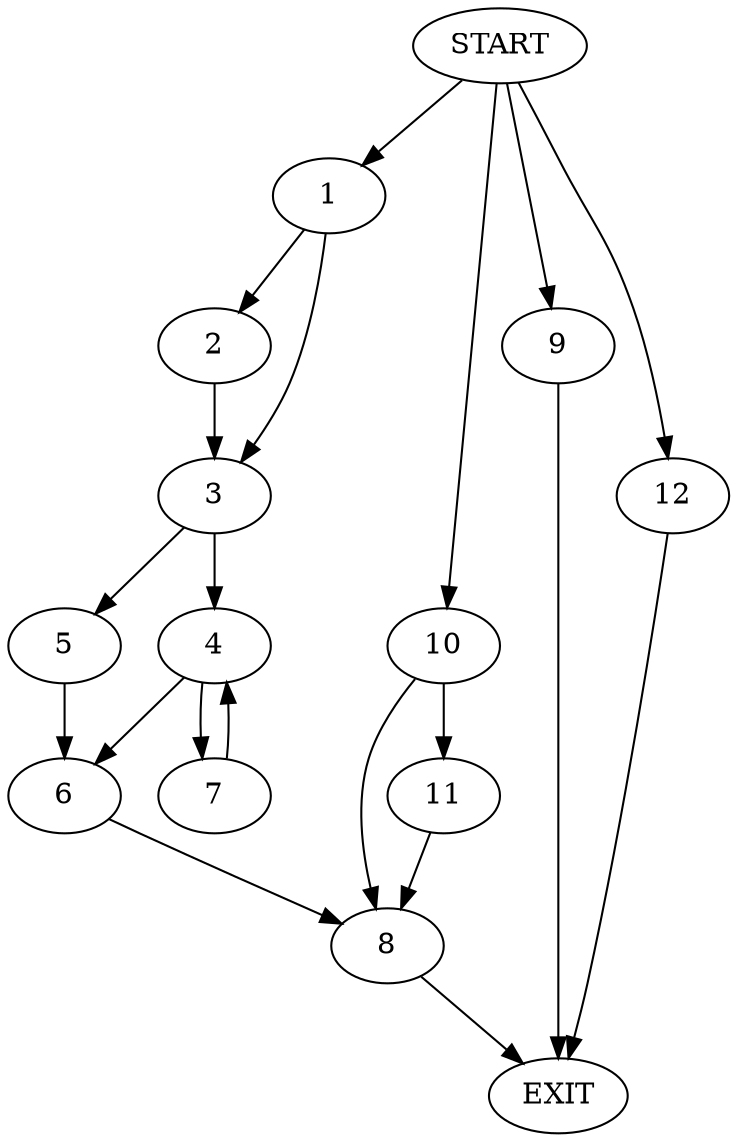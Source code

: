 digraph {
0 [label="START"]
13 [label="EXIT"]
0 -> 1
1 -> 2
1 -> 3
2 -> 3
3 -> 4
3 -> 5
5 -> 6
4 -> 7
4 -> 6
6 -> 8
0 -> 9
9 -> 13
7 -> 4
8 -> 13
0 -> 10
10 -> 8
10 -> 11
11 -> 8
0 -> 12
12 -> 13
}
